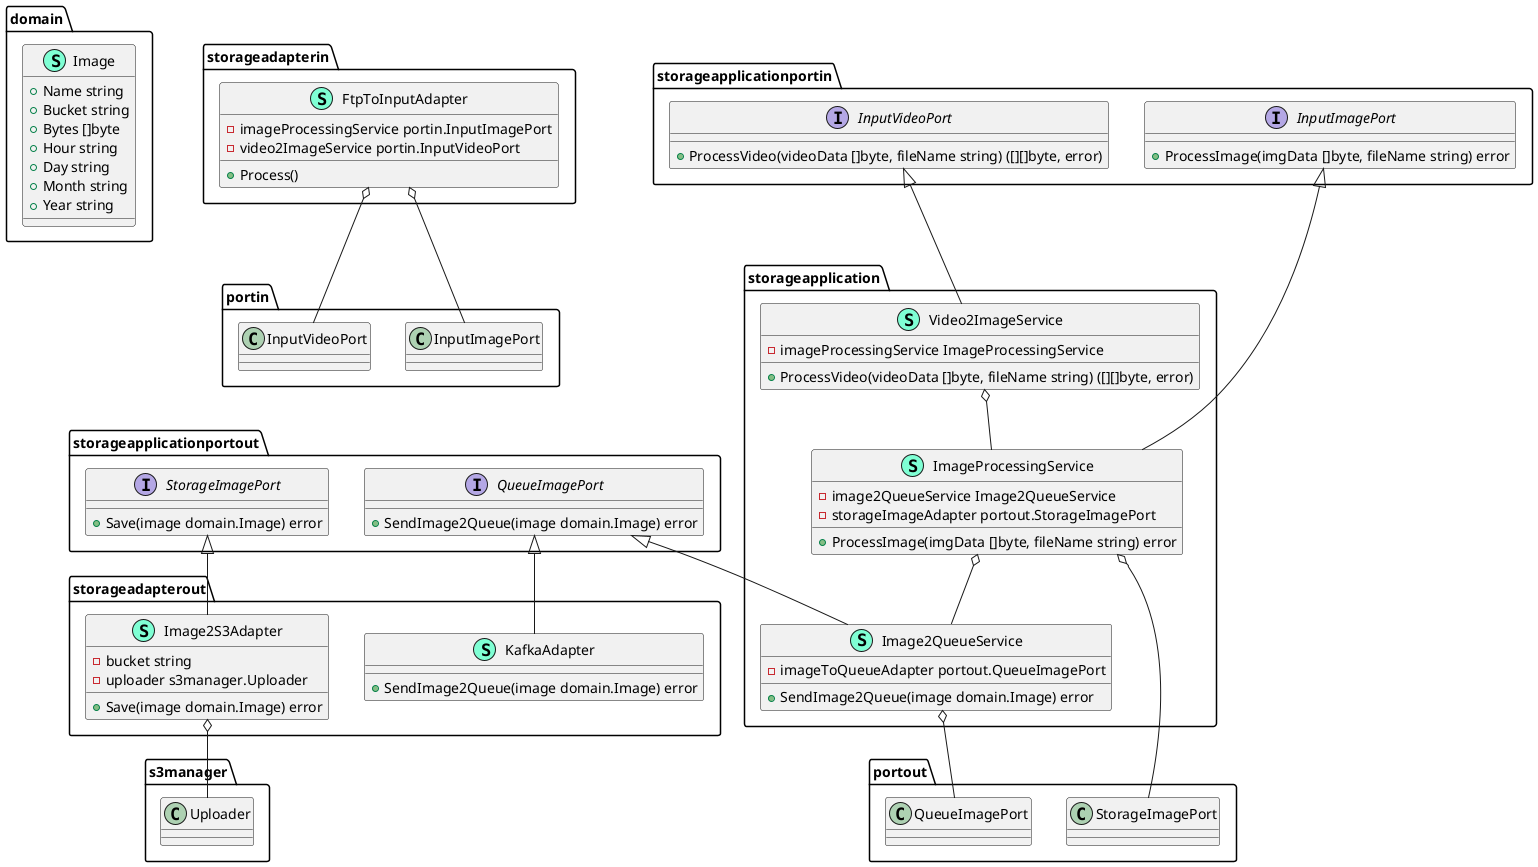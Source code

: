 @startuml puml
namespace domain {
    class Image << (S,Aquamarine) >> {
        + Name string
        + Bucket string
        + Bytes []byte
        + Hour string
        + Day string
        + Month string
        + Year string

    }
}



namespace storageadapterin {
    class FtpToInputAdapter << (S,Aquamarine) >> {
        - imageProcessingService portin.InputImagePort
        - video2ImageService portin.InputVideoPort

        + Process() 

    }
}


"storageadapterin.FtpToInputAdapter" o-- "portin.InputImagePort"
"storageadapterin.FtpToInputAdapter" o-- "portin.InputVideoPort"

namespace storageadapterout {
    class Image2S3Adapter << (S,Aquamarine) >> {
        - bucket string
        - uploader s3manager.Uploader

        + Save(image domain.Image) error

    }
    class KafkaAdapter << (S,Aquamarine) >> {
        + SendImage2Queue(image domain.Image) error

    }
}

"storageapplicationportout.StorageImagePort" <|-- "storageadapterout.Image2S3Adapter"
"storageapplicationportout.QueueImagePort" <|-- "storageadapterout.KafkaAdapter"

"storageadapterout.Image2S3Adapter" o-- "s3manager.Uploader"

namespace storageapplication {
    class Image2QueueService << (S,Aquamarine) >> {
        - imageToQueueAdapter portout.QueueImagePort

        + SendImage2Queue(image domain.Image) error

    }
    class ImageProcessingService << (S,Aquamarine) >> {
        - image2QueueService Image2QueueService
        - storageImageAdapter portout.StorageImagePort

        + ProcessImage(imgData []byte, fileName string) error

    }
    class Video2ImageService << (S,Aquamarine) >> {
        - imageProcessingService ImageProcessingService

        + ProcessVideo(videoData []byte, fileName string) ([][]byte, error)

    }
}

"storageapplicationportout.QueueImagePort" <|-- "storageapplication.Image2QueueService"
"storageapplicationportin.InputImagePort" <|-- "storageapplication.ImageProcessingService"
"storageapplicationportin.InputVideoPort" <|-- "storageapplication.Video2ImageService"

"storageapplication.Image2QueueService" o-- "portout.QueueImagePort"
"storageapplication.ImageProcessingService" o-- "portout.StorageImagePort"
"storageapplication.ImageProcessingService" o-- "storageapplication.Image2QueueService"
"storageapplication.Video2ImageService" o-- "storageapplication.ImageProcessingService"

namespace storageapplicationportin {
    interface InputImagePort  {
        + ProcessImage(imgData []byte, fileName string) error

    }
    interface InputVideoPort  {
        + ProcessVideo(videoData []byte, fileName string) ([][]byte, error)

    }
}



namespace storageapplicationportout {
    interface QueueImagePort  {
        + SendImage2Queue(image domain.Image) error

    }
    interface StorageImagePort  {
        + Save(image domain.Image) error

    }
}



@enduml
